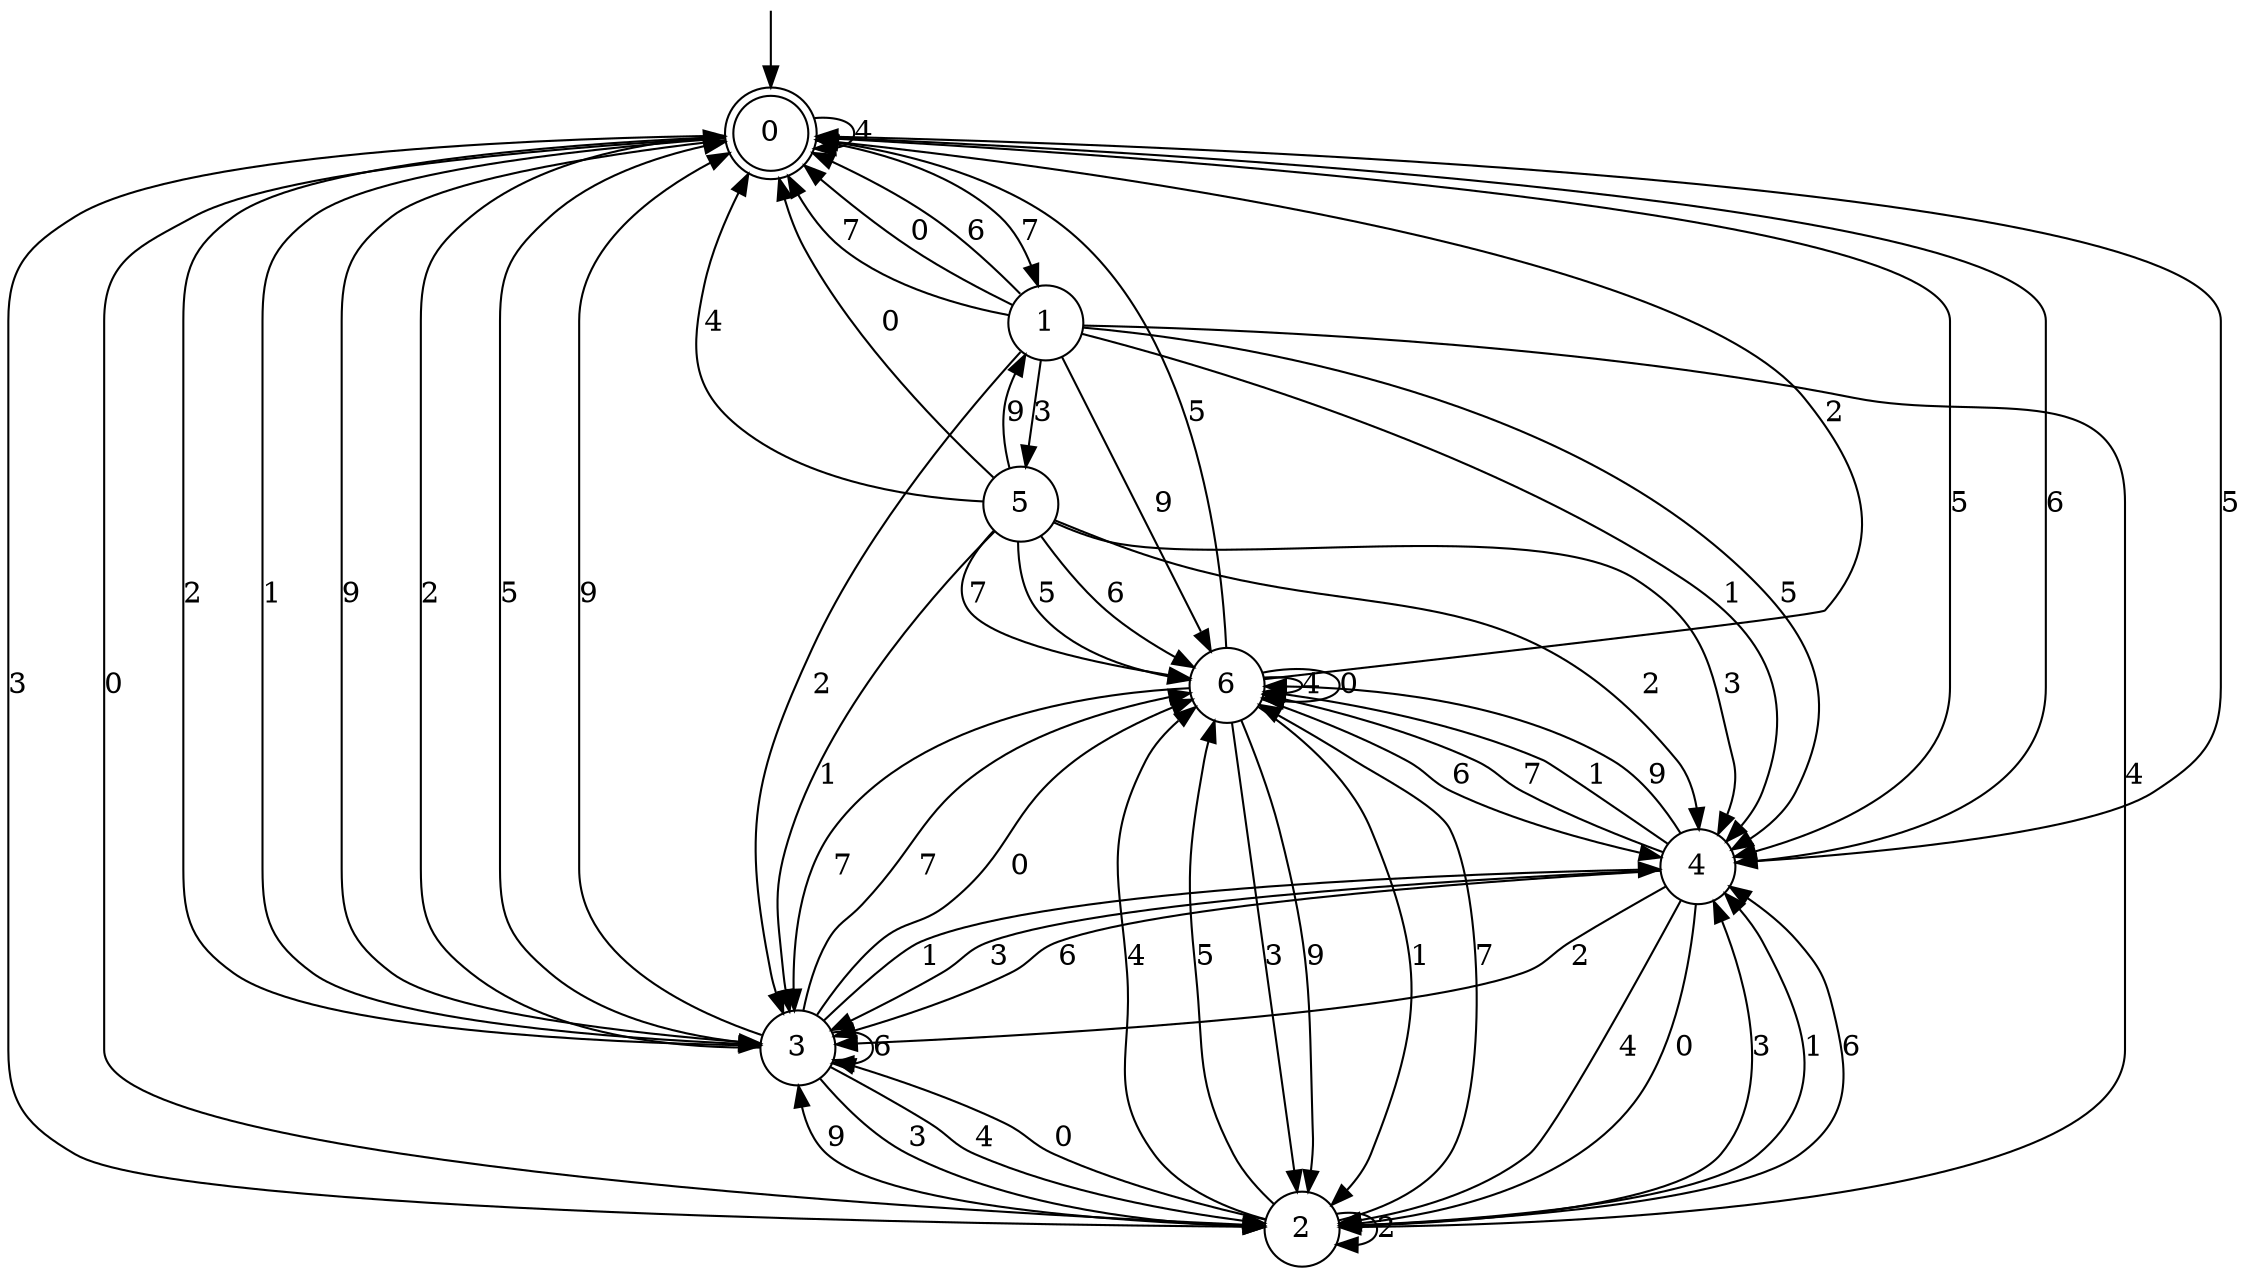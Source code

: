 digraph g {

	s0 [shape="doublecircle" label="0"];
	s1 [shape="circle" label="1"];
	s2 [shape="circle" label="2"];
	s3 [shape="circle" label="3"];
	s4 [shape="circle" label="4"];
	s5 [shape="circle" label="5"];
	s6 [shape="circle" label="6"];
	s0 -> s1 [label="7"];
	s0 -> s2 [label="3"];
	s0 -> s3 [label="2"];
	s0 -> s3 [label="1"];
	s0 -> s0 [label="4"];
	s0 -> s2 [label="0"];
	s0 -> s4 [label="5"];
	s0 -> s4 [label="6"];
	s0 -> s3 [label="9"];
	s1 -> s0 [label="7"];
	s1 -> s5 [label="3"];
	s1 -> s3 [label="2"];
	s1 -> s4 [label="1"];
	s1 -> s2 [label="4"];
	s1 -> s0 [label="0"];
	s1 -> s4 [label="5"];
	s1 -> s0 [label="6"];
	s1 -> s6 [label="9"];
	s2 -> s6 [label="7"];
	s2 -> s4 [label="3"];
	s2 -> s2 [label="2"];
	s2 -> s4 [label="1"];
	s2 -> s6 [label="4"];
	s2 -> s3 [label="0"];
	s2 -> s6 [label="5"];
	s2 -> s4 [label="6"];
	s2 -> s3 [label="9"];
	s3 -> s6 [label="7"];
	s3 -> s2 [label="3"];
	s3 -> s0 [label="2"];
	s3 -> s4 [label="1"];
	s3 -> s2 [label="4"];
	s3 -> s6 [label="0"];
	s3 -> s0 [label="5"];
	s3 -> s3 [label="6"];
	s3 -> s0 [label="9"];
	s4 -> s6 [label="7"];
	s4 -> s3 [label="3"];
	s4 -> s3 [label="2"];
	s4 -> s6 [label="1"];
	s4 -> s2 [label="4"];
	s4 -> s2 [label="0"];
	s4 -> s0 [label="5"];
	s4 -> s3 [label="6"];
	s4 -> s6 [label="9"];
	s5 -> s6 [label="7"];
	s5 -> s4 [label="3"];
	s5 -> s4 [label="2"];
	s5 -> s3 [label="1"];
	s5 -> s0 [label="4"];
	s5 -> s0 [label="0"];
	s5 -> s6 [label="5"];
	s5 -> s6 [label="6"];
	s5 -> s1 [label="9"];
	s6 -> s3 [label="7"];
	s6 -> s2 [label="3"];
	s6 -> s0 [label="2"];
	s6 -> s2 [label="1"];
	s6 -> s6 [label="4"];
	s6 -> s6 [label="0"];
	s6 -> s0 [label="5"];
	s6 -> s4 [label="6"];
	s6 -> s2 [label="9"];

__start0 [label="" shape="none" width="0" height="0"];
__start0 -> s0;

}
